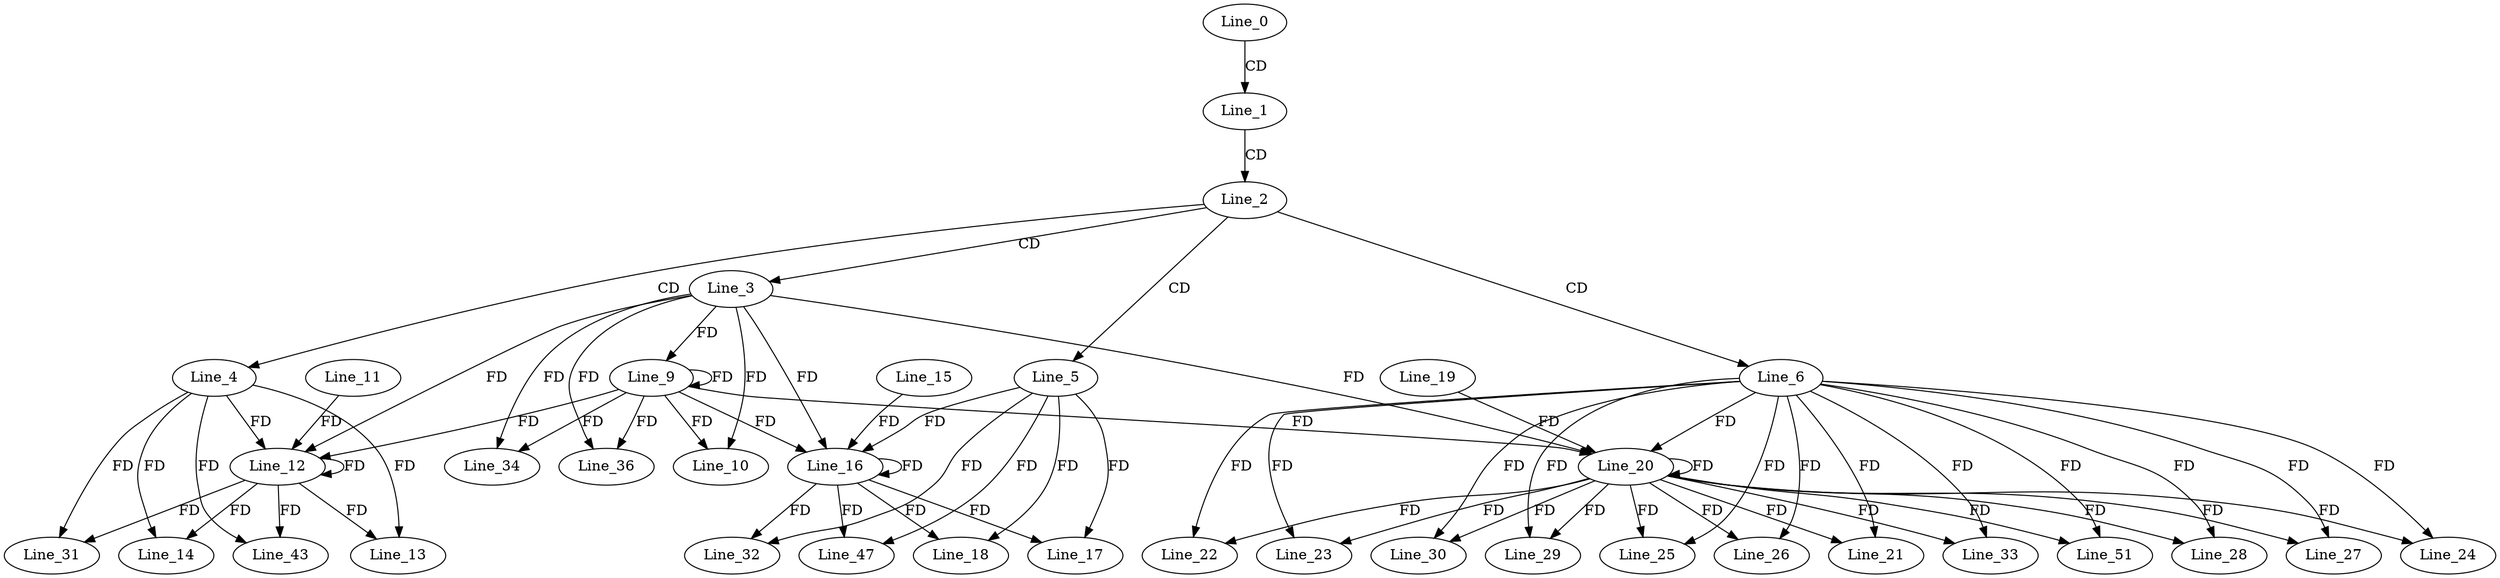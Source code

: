 digraph G {
  Line_0;
  Line_1;
  Line_2;
  Line_3;
  Line_4;
  Line_5;
  Line_6;
  Line_9;
  Line_9;
  Line_10;
  Line_12;
  Line_12;
  Line_11;
  Line_13;
  Line_14;
  Line_16;
  Line_16;
  Line_15;
  Line_17;
  Line_18;
  Line_20;
  Line_20;
  Line_19;
  Line_21;
  Line_22;
  Line_23;
  Line_24;
  Line_25;
  Line_26;
  Line_27;
  Line_28;
  Line_29;
  Line_30;
  Line_31;
  Line_32;
  Line_33;
  Line_34;
  Line_36;
  Line_43;
  Line_47;
  Line_51;
  Line_0 -> Line_1 [ label="CD" ];
  Line_1 -> Line_2 [ label="CD" ];
  Line_2 -> Line_3 [ label="CD" ];
  Line_2 -> Line_4 [ label="CD" ];
  Line_2 -> Line_5 [ label="CD" ];
  Line_2 -> Line_6 [ label="CD" ];
  Line_3 -> Line_9 [ label="FD" ];
  Line_9 -> Line_9 [ label="FD" ];
  Line_3 -> Line_10 [ label="FD" ];
  Line_9 -> Line_10 [ label="FD" ];
  Line_4 -> Line_12 [ label="FD" ];
  Line_12 -> Line_12 [ label="FD" ];
  Line_3 -> Line_12 [ label="FD" ];
  Line_9 -> Line_12 [ label="FD" ];
  Line_11 -> Line_12 [ label="FD" ];
  Line_4 -> Line_13 [ label="FD" ];
  Line_12 -> Line_13 [ label="FD" ];
  Line_4 -> Line_14 [ label="FD" ];
  Line_12 -> Line_14 [ label="FD" ];
  Line_5 -> Line_16 [ label="FD" ];
  Line_16 -> Line_16 [ label="FD" ];
  Line_3 -> Line_16 [ label="FD" ];
  Line_9 -> Line_16 [ label="FD" ];
  Line_15 -> Line_16 [ label="FD" ];
  Line_5 -> Line_17 [ label="FD" ];
  Line_16 -> Line_17 [ label="FD" ];
  Line_5 -> Line_18 [ label="FD" ];
  Line_16 -> Line_18 [ label="FD" ];
  Line_6 -> Line_20 [ label="FD" ];
  Line_20 -> Line_20 [ label="FD" ];
  Line_3 -> Line_20 [ label="FD" ];
  Line_9 -> Line_20 [ label="FD" ];
  Line_19 -> Line_20 [ label="FD" ];
  Line_6 -> Line_21 [ label="FD" ];
  Line_20 -> Line_21 [ label="FD" ];
  Line_6 -> Line_22 [ label="FD" ];
  Line_20 -> Line_22 [ label="FD" ];
  Line_6 -> Line_23 [ label="FD" ];
  Line_20 -> Line_23 [ label="FD" ];
  Line_6 -> Line_24 [ label="FD" ];
  Line_20 -> Line_24 [ label="FD" ];
  Line_6 -> Line_25 [ label="FD" ];
  Line_20 -> Line_25 [ label="FD" ];
  Line_6 -> Line_26 [ label="FD" ];
  Line_20 -> Line_26 [ label="FD" ];
  Line_6 -> Line_27 [ label="FD" ];
  Line_20 -> Line_27 [ label="FD" ];
  Line_6 -> Line_28 [ label="FD" ];
  Line_20 -> Line_28 [ label="FD" ];
  Line_6 -> Line_29 [ label="FD" ];
  Line_20 -> Line_29 [ label="FD" ];
  Line_6 -> Line_30 [ label="FD" ];
  Line_20 -> Line_30 [ label="FD" ];
  Line_4 -> Line_31 [ label="FD" ];
  Line_12 -> Line_31 [ label="FD" ];
  Line_5 -> Line_32 [ label="FD" ];
  Line_16 -> Line_32 [ label="FD" ];
  Line_6 -> Line_33 [ label="FD" ];
  Line_20 -> Line_33 [ label="FD" ];
  Line_3 -> Line_34 [ label="FD" ];
  Line_9 -> Line_34 [ label="FD" ];
  Line_3 -> Line_36 [ label="FD" ];
  Line_9 -> Line_36 [ label="FD" ];
  Line_4 -> Line_43 [ label="FD" ];
  Line_12 -> Line_43 [ label="FD" ];
  Line_5 -> Line_47 [ label="FD" ];
  Line_16 -> Line_47 [ label="FD" ];
  Line_6 -> Line_51 [ label="FD" ];
  Line_20 -> Line_51 [ label="FD" ];
}
